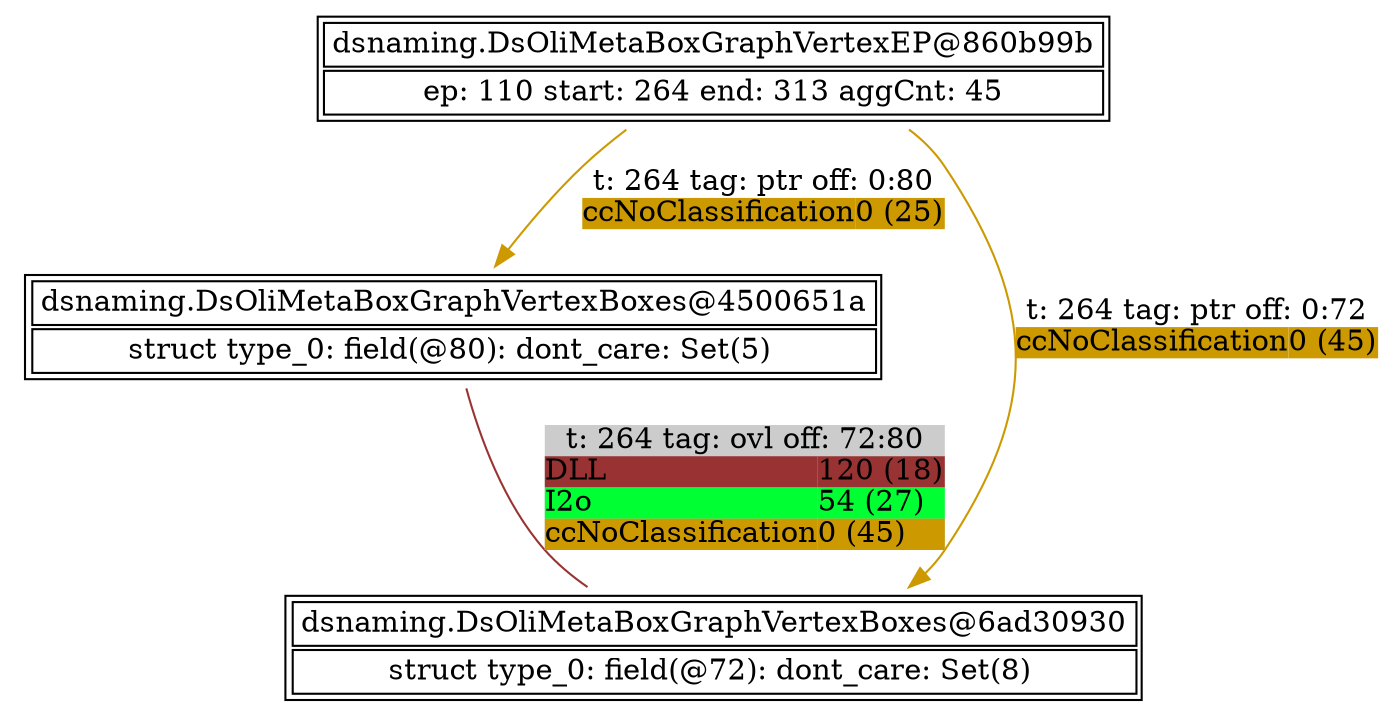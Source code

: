digraph G {
	"dsnaming.DsOliMetaBoxGraphVertexEP@860b99b" -> "dsnaming.DsOliMetaBoxGraphVertexBoxes@4500651a" [color = "#CC9900", label = <<TABLE BORDER="0" ALIGN="left" COLOR="black" CELLBORDER="0"  CELLPADDING="0" CELLSPACING="0"><TR><TD COLSPAN="2">t: 264 tag: ptr off: 0:80</TD></TR><TR><TD ALIGN="left" BGCOLOR="#CC9900">ccNoClassification</TD><TD ALIGN="left" BGCOLOR="#CC9900">0 (25)</TD></TR></TABLE>>]
	"dsnaming.DsOliMetaBoxGraphVertexBoxes@4500651a" -> "dsnaming.DsOliMetaBoxGraphVertexBoxes@6ad30930" [dir = none, label = <<TABLE BORDER="0" ALIGN="left" BGCOLOR="#CCCCCC" COLOR="black" CELLBORDER="0" CELLPADDING="0" CELLSPACING="0"><TR><TD COLSPAN="2">t: 264 tag: ovl off: 72:80</TD></TR><TR><TD ALIGN="left" BGCOLOR="#993333">DLL</TD><TD ALIGN="left" BGCOLOR="#993333">120 (18)</TD></TR><TR><TD ALIGN="left" BGCOLOR="#00FF33">I2o</TD><TD ALIGN="left" BGCOLOR="#00FF33">54 (27)</TD></TR><TR><TD ALIGN="left" BGCOLOR="#CC9900">ccNoClassification</TD><TD ALIGN="left" BGCOLOR="#CC9900">0 (45)</TD></TR></TABLE>>, color = "#993333"]
	"dsnaming.DsOliMetaBoxGraphVertexEP@860b99b" -> "dsnaming.DsOliMetaBoxGraphVertexBoxes@6ad30930" [color = "#CC9900", label = <<TABLE BORDER="0" ALIGN="left" COLOR="black" CELLBORDER="0"  CELLPADDING="0" CELLSPACING="0"><TR><TD COLSPAN="2">t: 264 tag: ptr off: 0:72</TD></TR><TR><TD ALIGN="left" BGCOLOR="#CC9900">ccNoClassification</TD><TD ALIGN="left" BGCOLOR="#CC9900">0 (45)</TD></TR></TABLE>>]
	subgraph connected_vertices {
		rankdir = LR
		"dsnaming.DsOliMetaBoxGraphVertexBoxes@4500651a"  [label = <<TABLE><TR><TD COLSPAN="2">dsnaming.DsOliMetaBoxGraphVertexBoxes@4500651a</TD></TR><TR><TD COLSPAN="2">struct type_0: field(@80): dont_care: Set(5) </TD></TR></TABLE>>, shape = none]
		"dsnaming.DsOliMetaBoxGraphVertexEP@860b99b"  [label = <<TABLE><TR><TD COLSPAN="2">dsnaming.DsOliMetaBoxGraphVertexEP@860b99b</TD></TR><TR><TD COLSPAN="2">ep: 110 start: 264 end: 313 aggCnt: 45</TD></TR></TABLE>>, shape = none]
		"dsnaming.DsOliMetaBoxGraphVertexBoxes@6ad30930"  [label = <<TABLE><TR><TD COLSPAN="2">dsnaming.DsOliMetaBoxGraphVertexBoxes@6ad30930</TD></TR><TR><TD COLSPAN="2">struct type_0: field(@72): dont_care: Set(8) </TD></TR></TABLE>>, shape = none]
	}
}
